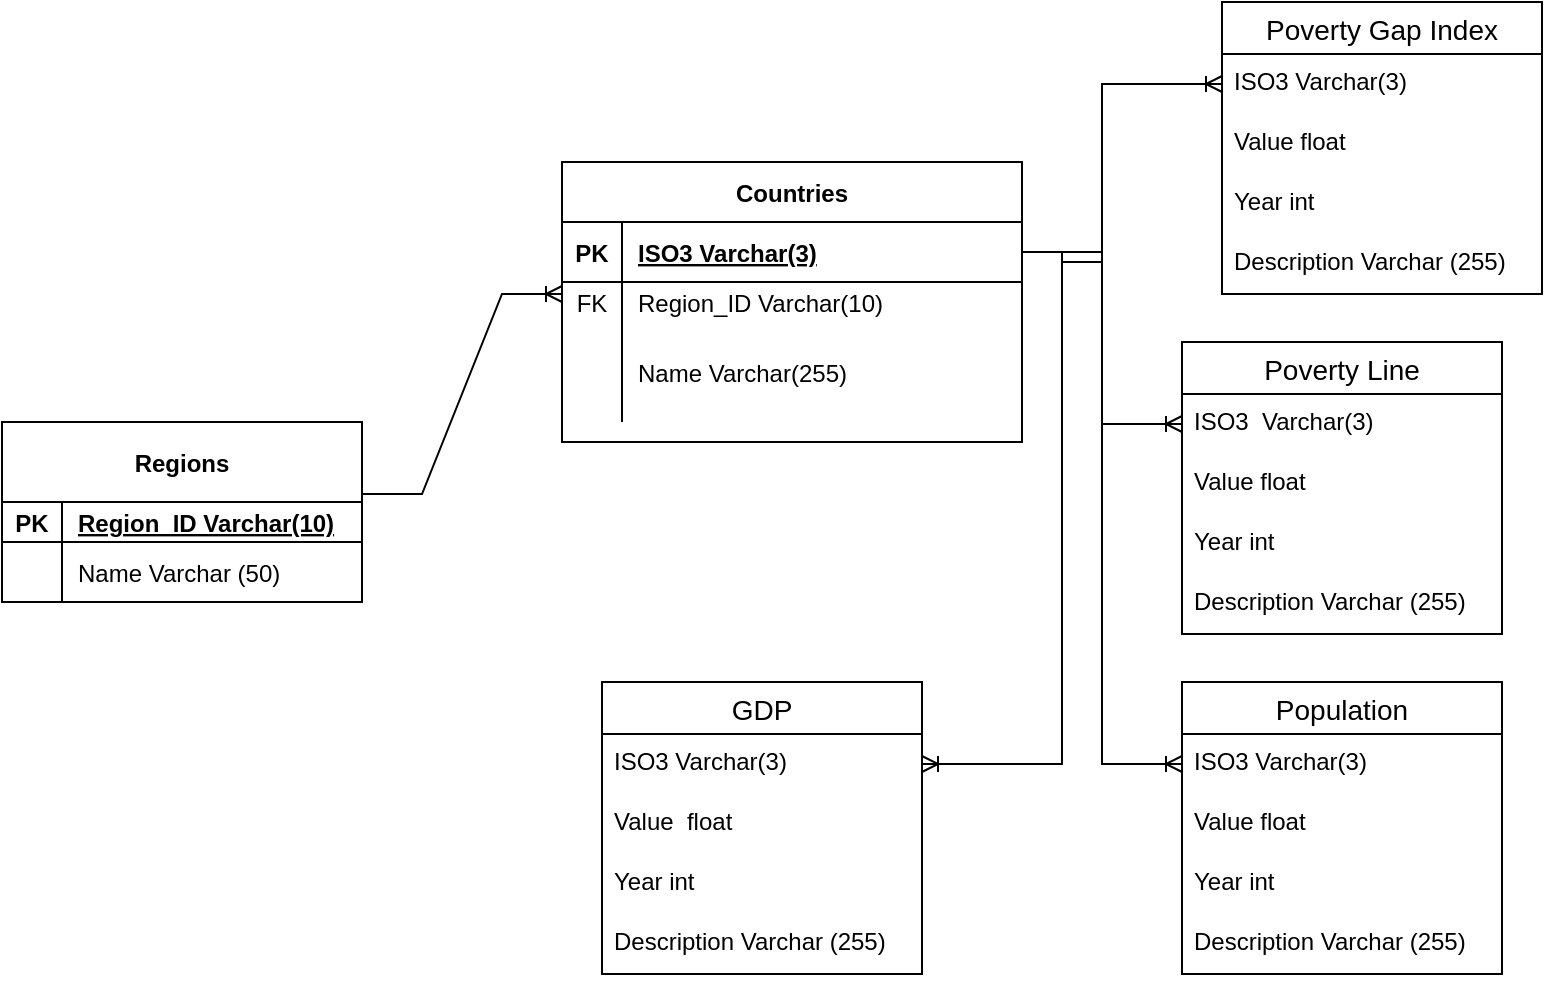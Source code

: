 <mxfile version="16.6.4" type="github">
  <diagram id="R2lEEEUBdFMjLlhIrx00" name="Page-1">
    <mxGraphModel dx="830" dy="567" grid="1" gridSize="10" guides="1" tooltips="1" connect="1" arrows="1" fold="1" page="1" pageScale="1" pageWidth="850" pageHeight="1100" math="0" shadow="0" extFonts="Permanent Marker^https://fonts.googleapis.com/css?family=Permanent+Marker">
      <root>
        <mxCell id="0" />
        <mxCell id="1" parent="0" />
        <mxCell id="oM6V65iMBJ9GmjcXWkwI-1" value="Countries" style="shape=table;startSize=30;container=1;collapsible=1;childLayout=tableLayout;fixedRows=1;rowLines=0;fontStyle=1;align=center;resizeLast=1;" vertex="1" parent="1">
          <mxGeometry x="280" y="90" width="230" height="140" as="geometry" />
        </mxCell>
        <mxCell id="oM6V65iMBJ9GmjcXWkwI-2" value="" style="shape=tableRow;horizontal=0;startSize=0;swimlaneHead=0;swimlaneBody=0;fillColor=none;collapsible=0;dropTarget=0;points=[[0,0.5],[1,0.5]];portConstraint=eastwest;top=0;left=0;right=0;bottom=1;" vertex="1" parent="oM6V65iMBJ9GmjcXWkwI-1">
          <mxGeometry y="30" width="230" height="30" as="geometry" />
        </mxCell>
        <mxCell id="oM6V65iMBJ9GmjcXWkwI-3" value="PK" style="shape=partialRectangle;connectable=0;fillColor=none;top=0;left=0;bottom=0;right=0;fontStyle=1;overflow=hidden;" vertex="1" parent="oM6V65iMBJ9GmjcXWkwI-2">
          <mxGeometry width="30" height="30" as="geometry">
            <mxRectangle width="30" height="30" as="alternateBounds" />
          </mxGeometry>
        </mxCell>
        <mxCell id="oM6V65iMBJ9GmjcXWkwI-4" value="ISO3 Varchar(3)" style="shape=partialRectangle;connectable=0;fillColor=none;top=0;left=0;bottom=0;right=0;align=left;spacingLeft=6;fontStyle=5;overflow=hidden;" vertex="1" parent="oM6V65iMBJ9GmjcXWkwI-2">
          <mxGeometry x="30" width="200" height="30" as="geometry">
            <mxRectangle width="200" height="30" as="alternateBounds" />
          </mxGeometry>
        </mxCell>
        <mxCell id="oM6V65iMBJ9GmjcXWkwI-14" value="" style="shape=tableRow;horizontal=0;startSize=0;swimlaneHead=0;swimlaneBody=0;fillColor=none;collapsible=0;dropTarget=0;points=[[0,0.5],[1,0.5]];portConstraint=eastwest;top=0;left=0;right=0;bottom=0;" vertex="1" parent="oM6V65iMBJ9GmjcXWkwI-1">
          <mxGeometry y="60" width="230" height="20" as="geometry" />
        </mxCell>
        <mxCell id="oM6V65iMBJ9GmjcXWkwI-15" value="FK" style="shape=partialRectangle;connectable=0;fillColor=none;top=0;left=0;bottom=0;right=0;fontStyle=0;overflow=hidden;" vertex="1" parent="oM6V65iMBJ9GmjcXWkwI-14">
          <mxGeometry width="30" height="20" as="geometry">
            <mxRectangle width="30" height="20" as="alternateBounds" />
          </mxGeometry>
        </mxCell>
        <mxCell id="oM6V65iMBJ9GmjcXWkwI-16" value="Region_ID Varchar(10)" style="shape=partialRectangle;connectable=0;fillColor=none;top=0;left=0;bottom=0;right=0;align=left;spacingLeft=6;fontStyle=0;overflow=hidden;" vertex="1" parent="oM6V65iMBJ9GmjcXWkwI-14">
          <mxGeometry x="30" width="200" height="20" as="geometry">
            <mxRectangle width="200" height="20" as="alternateBounds" />
          </mxGeometry>
        </mxCell>
        <mxCell id="oM6V65iMBJ9GmjcXWkwI-5" value="" style="shape=tableRow;horizontal=0;startSize=0;swimlaneHead=0;swimlaneBody=0;fillColor=none;collapsible=0;dropTarget=0;points=[[0,0.5],[1,0.5]];portConstraint=eastwest;top=0;left=0;right=0;bottom=0;" vertex="1" parent="oM6V65iMBJ9GmjcXWkwI-1">
          <mxGeometry y="80" width="230" height="50" as="geometry" />
        </mxCell>
        <mxCell id="oM6V65iMBJ9GmjcXWkwI-6" value="" style="shape=partialRectangle;connectable=0;fillColor=none;top=0;left=0;bottom=0;right=0;editable=1;overflow=hidden;" vertex="1" parent="oM6V65iMBJ9GmjcXWkwI-5">
          <mxGeometry width="30" height="50" as="geometry">
            <mxRectangle width="30" height="50" as="alternateBounds" />
          </mxGeometry>
        </mxCell>
        <mxCell id="oM6V65iMBJ9GmjcXWkwI-7" value="Name Varchar(255)" style="shape=partialRectangle;connectable=0;fillColor=none;top=0;left=0;bottom=0;right=0;align=left;spacingLeft=6;overflow=hidden;" vertex="1" parent="oM6V65iMBJ9GmjcXWkwI-5">
          <mxGeometry x="30" width="200" height="50" as="geometry">
            <mxRectangle width="200" height="50" as="alternateBounds" />
          </mxGeometry>
        </mxCell>
        <mxCell id="oM6V65iMBJ9GmjcXWkwI-17" value="Regions" style="shape=table;startSize=40;container=1;collapsible=1;childLayout=tableLayout;fixedRows=1;rowLines=0;fontStyle=1;align=center;resizeLast=1;" vertex="1" parent="1">
          <mxGeometry y="220" width="180" height="90" as="geometry" />
        </mxCell>
        <mxCell id="oM6V65iMBJ9GmjcXWkwI-18" value="" style="shape=tableRow;horizontal=0;startSize=0;swimlaneHead=0;swimlaneBody=0;fillColor=none;collapsible=0;dropTarget=0;points=[[0,0.5],[1,0.5]];portConstraint=eastwest;top=0;left=0;right=0;bottom=1;" vertex="1" parent="oM6V65iMBJ9GmjcXWkwI-17">
          <mxGeometry y="40" width="180" height="20" as="geometry" />
        </mxCell>
        <mxCell id="oM6V65iMBJ9GmjcXWkwI-19" value="PK" style="shape=partialRectangle;connectable=0;fillColor=none;top=0;left=0;bottom=0;right=0;fontStyle=1;overflow=hidden;" vertex="1" parent="oM6V65iMBJ9GmjcXWkwI-18">
          <mxGeometry width="30" height="20" as="geometry">
            <mxRectangle width="30" height="20" as="alternateBounds" />
          </mxGeometry>
        </mxCell>
        <mxCell id="oM6V65iMBJ9GmjcXWkwI-20" value="Region_ID Varchar(10)" style="shape=partialRectangle;connectable=0;fillColor=none;top=0;left=0;bottom=0;right=0;align=left;spacingLeft=6;fontStyle=5;overflow=hidden;" vertex="1" parent="oM6V65iMBJ9GmjcXWkwI-18">
          <mxGeometry x="30" width="150" height="20" as="geometry">
            <mxRectangle width="150" height="20" as="alternateBounds" />
          </mxGeometry>
        </mxCell>
        <mxCell id="oM6V65iMBJ9GmjcXWkwI-21" value="" style="shape=tableRow;horizontal=0;startSize=0;swimlaneHead=0;swimlaneBody=0;fillColor=none;collapsible=0;dropTarget=0;points=[[0,0.5],[1,0.5]];portConstraint=eastwest;top=0;left=0;right=0;bottom=0;" vertex="1" parent="oM6V65iMBJ9GmjcXWkwI-17">
          <mxGeometry y="60" width="180" height="30" as="geometry" />
        </mxCell>
        <mxCell id="oM6V65iMBJ9GmjcXWkwI-22" value="" style="shape=partialRectangle;connectable=0;fillColor=none;top=0;left=0;bottom=0;right=0;editable=1;overflow=hidden;" vertex="1" parent="oM6V65iMBJ9GmjcXWkwI-21">
          <mxGeometry width="30" height="30" as="geometry">
            <mxRectangle width="30" height="30" as="alternateBounds" />
          </mxGeometry>
        </mxCell>
        <mxCell id="oM6V65iMBJ9GmjcXWkwI-23" value="Name Varchar (50)" style="shape=partialRectangle;connectable=0;fillColor=none;top=0;left=0;bottom=0;right=0;align=left;spacingLeft=6;overflow=hidden;" vertex="1" parent="oM6V65iMBJ9GmjcXWkwI-21">
          <mxGeometry x="30" width="150" height="30" as="geometry">
            <mxRectangle width="150" height="30" as="alternateBounds" />
          </mxGeometry>
        </mxCell>
        <mxCell id="oM6V65iMBJ9GmjcXWkwI-46" value="Poverty Gap Index" style="swimlane;fontStyle=0;childLayout=stackLayout;horizontal=1;startSize=26;horizontalStack=0;resizeParent=1;resizeParentMax=0;resizeLast=0;collapsible=1;marginBottom=0;align=center;fontSize=14;" vertex="1" parent="1">
          <mxGeometry x="610" y="10" width="160" height="146" as="geometry" />
        </mxCell>
        <mxCell id="oM6V65iMBJ9GmjcXWkwI-47" value="ISO3 Varchar(3)" style="text;strokeColor=none;fillColor=none;spacingLeft=4;spacingRight=4;overflow=hidden;rotatable=0;points=[[0,0.5],[1,0.5]];portConstraint=eastwest;fontSize=12;" vertex="1" parent="oM6V65iMBJ9GmjcXWkwI-46">
          <mxGeometry y="26" width="160" height="30" as="geometry" />
        </mxCell>
        <mxCell id="oM6V65iMBJ9GmjcXWkwI-49" value="Value float" style="text;strokeColor=none;fillColor=none;spacingLeft=4;spacingRight=4;overflow=hidden;rotatable=0;points=[[0,0.5],[1,0.5]];portConstraint=eastwest;fontSize=12;" vertex="1" parent="oM6V65iMBJ9GmjcXWkwI-46">
          <mxGeometry y="56" width="160" height="30" as="geometry" />
        </mxCell>
        <mxCell id="oM6V65iMBJ9GmjcXWkwI-48" value="Year int" style="text;strokeColor=none;fillColor=none;spacingLeft=4;spacingRight=4;overflow=hidden;rotatable=0;points=[[0,0.5],[1,0.5]];portConstraint=eastwest;fontSize=12;" vertex="1" parent="oM6V65iMBJ9GmjcXWkwI-46">
          <mxGeometry y="86" width="160" height="30" as="geometry" />
        </mxCell>
        <mxCell id="oM6V65iMBJ9GmjcXWkwI-83" value="Description Varchar (255)" style="text;strokeColor=none;fillColor=none;spacingLeft=4;spacingRight=4;overflow=hidden;rotatable=0;points=[[0,0.5],[1,0.5]];portConstraint=eastwest;fontSize=12;" vertex="1" parent="oM6V65iMBJ9GmjcXWkwI-46">
          <mxGeometry y="116" width="160" height="30" as="geometry" />
        </mxCell>
        <mxCell id="oM6V65iMBJ9GmjcXWkwI-54" value="Poverty Line" style="swimlane;fontStyle=0;childLayout=stackLayout;horizontal=1;startSize=26;horizontalStack=0;resizeParent=1;resizeParentMax=0;resizeLast=0;collapsible=1;marginBottom=0;align=center;fontSize=14;" vertex="1" parent="1">
          <mxGeometry x="590" y="180" width="160" height="146" as="geometry" />
        </mxCell>
        <mxCell id="oM6V65iMBJ9GmjcXWkwI-55" value="ISO3  Varchar(3)" style="text;strokeColor=none;fillColor=none;spacingLeft=4;spacingRight=4;overflow=hidden;rotatable=0;points=[[0,0.5],[1,0.5]];portConstraint=eastwest;fontSize=12;" vertex="1" parent="oM6V65iMBJ9GmjcXWkwI-54">
          <mxGeometry y="26" width="160" height="30" as="geometry" />
        </mxCell>
        <mxCell id="oM6V65iMBJ9GmjcXWkwI-56" value="Value float" style="text;strokeColor=none;fillColor=none;spacingLeft=4;spacingRight=4;overflow=hidden;rotatable=0;points=[[0,0.5],[1,0.5]];portConstraint=eastwest;fontSize=12;" vertex="1" parent="oM6V65iMBJ9GmjcXWkwI-54">
          <mxGeometry y="56" width="160" height="30" as="geometry" />
        </mxCell>
        <mxCell id="oM6V65iMBJ9GmjcXWkwI-57" value="Year int " style="text;strokeColor=none;fillColor=none;spacingLeft=4;spacingRight=4;overflow=hidden;rotatable=0;points=[[0,0.5],[1,0.5]];portConstraint=eastwest;fontSize=12;" vertex="1" parent="oM6V65iMBJ9GmjcXWkwI-54">
          <mxGeometry y="86" width="160" height="30" as="geometry" />
        </mxCell>
        <mxCell id="oM6V65iMBJ9GmjcXWkwI-84" value="Description Varchar (255)" style="text;strokeColor=none;fillColor=none;spacingLeft=4;spacingRight=4;overflow=hidden;rotatable=0;points=[[0,0.5],[1,0.5]];portConstraint=eastwest;fontSize=12;" vertex="1" parent="oM6V65iMBJ9GmjcXWkwI-54">
          <mxGeometry y="116" width="160" height="30" as="geometry" />
        </mxCell>
        <mxCell id="oM6V65iMBJ9GmjcXWkwI-58" value="Population" style="swimlane;fontStyle=0;childLayout=stackLayout;horizontal=1;startSize=26;horizontalStack=0;resizeParent=1;resizeParentMax=0;resizeLast=0;collapsible=1;marginBottom=0;align=center;fontSize=14;" vertex="1" parent="1">
          <mxGeometry x="590" y="350" width="160" height="146" as="geometry" />
        </mxCell>
        <mxCell id="oM6V65iMBJ9GmjcXWkwI-59" value="ISO3 Varchar(3)" style="text;strokeColor=none;fillColor=none;spacingLeft=4;spacingRight=4;overflow=hidden;rotatable=0;points=[[0,0.5],[1,0.5]];portConstraint=eastwest;fontSize=12;" vertex="1" parent="oM6V65iMBJ9GmjcXWkwI-58">
          <mxGeometry y="26" width="160" height="30" as="geometry" />
        </mxCell>
        <mxCell id="oM6V65iMBJ9GmjcXWkwI-60" value="Value float" style="text;strokeColor=none;fillColor=none;spacingLeft=4;spacingRight=4;overflow=hidden;rotatable=0;points=[[0,0.5],[1,0.5]];portConstraint=eastwest;fontSize=12;" vertex="1" parent="oM6V65iMBJ9GmjcXWkwI-58">
          <mxGeometry y="56" width="160" height="30" as="geometry" />
        </mxCell>
        <mxCell id="oM6V65iMBJ9GmjcXWkwI-61" value="Year int" style="text;strokeColor=none;fillColor=none;spacingLeft=4;spacingRight=4;overflow=hidden;rotatable=0;points=[[0,0.5],[1,0.5]];portConstraint=eastwest;fontSize=12;" vertex="1" parent="oM6V65iMBJ9GmjcXWkwI-58">
          <mxGeometry y="86" width="160" height="30" as="geometry" />
        </mxCell>
        <mxCell id="oM6V65iMBJ9GmjcXWkwI-85" value="Description Varchar (255)" style="text;strokeColor=none;fillColor=none;spacingLeft=4;spacingRight=4;overflow=hidden;rotatable=0;points=[[0,0.5],[1,0.5]];portConstraint=eastwest;fontSize=12;" vertex="1" parent="oM6V65iMBJ9GmjcXWkwI-58">
          <mxGeometry y="116" width="160" height="30" as="geometry" />
        </mxCell>
        <mxCell id="oM6V65iMBJ9GmjcXWkwI-62" value="GDP" style="swimlane;fontStyle=0;childLayout=stackLayout;horizontal=1;startSize=26;horizontalStack=0;resizeParent=1;resizeParentMax=0;resizeLast=0;collapsible=1;marginBottom=0;align=center;fontSize=14;" vertex="1" parent="1">
          <mxGeometry x="300" y="350" width="160" height="146" as="geometry" />
        </mxCell>
        <mxCell id="oM6V65iMBJ9GmjcXWkwI-63" value="ISO3 Varchar(3)" style="text;strokeColor=none;fillColor=none;spacingLeft=4;spacingRight=4;overflow=hidden;rotatable=0;points=[[0,0.5],[1,0.5]];portConstraint=eastwest;fontSize=12;" vertex="1" parent="oM6V65iMBJ9GmjcXWkwI-62">
          <mxGeometry y="26" width="160" height="30" as="geometry" />
        </mxCell>
        <mxCell id="oM6V65iMBJ9GmjcXWkwI-64" value="Value  float " style="text;strokeColor=none;fillColor=none;spacingLeft=4;spacingRight=4;overflow=hidden;rotatable=0;points=[[0,0.5],[1,0.5]];portConstraint=eastwest;fontSize=12;" vertex="1" parent="oM6V65iMBJ9GmjcXWkwI-62">
          <mxGeometry y="56" width="160" height="30" as="geometry" />
        </mxCell>
        <mxCell id="oM6V65iMBJ9GmjcXWkwI-65" value="Year int" style="text;strokeColor=none;fillColor=none;spacingLeft=4;spacingRight=4;overflow=hidden;rotatable=0;points=[[0,0.5],[1,0.5]];portConstraint=eastwest;fontSize=12;" vertex="1" parent="oM6V65iMBJ9GmjcXWkwI-62">
          <mxGeometry y="86" width="160" height="30" as="geometry" />
        </mxCell>
        <mxCell id="oM6V65iMBJ9GmjcXWkwI-86" value="Description Varchar (255)" style="text;strokeColor=none;fillColor=none;spacingLeft=4;spacingRight=4;overflow=hidden;rotatable=0;points=[[0,0.5],[1,0.5]];portConstraint=eastwest;fontSize=12;" vertex="1" parent="oM6V65iMBJ9GmjcXWkwI-62">
          <mxGeometry y="116" width="160" height="30" as="geometry" />
        </mxCell>
        <mxCell id="oM6V65iMBJ9GmjcXWkwI-89" value="" style="edgeStyle=entityRelationEdgeStyle;fontSize=12;html=1;endArrow=ERoneToMany;rounded=0;" edge="1" parent="1">
          <mxGeometry width="100" height="100" relative="1" as="geometry">
            <mxPoint x="180" y="256" as="sourcePoint" />
            <mxPoint x="280" y="156" as="targetPoint" />
          </mxGeometry>
        </mxCell>
        <mxCell id="oM6V65iMBJ9GmjcXWkwI-93" style="edgeStyle=orthogonalEdgeStyle;rounded=0;orthogonalLoop=1;jettySize=auto;html=1;exitX=1;exitY=0.5;exitDx=0;exitDy=0;entryX=0;entryY=0.5;entryDx=0;entryDy=0;endArrow=ERoneToMany;endFill=0;" edge="1" parent="1" source="oM6V65iMBJ9GmjcXWkwI-2" target="oM6V65iMBJ9GmjcXWkwI-55">
          <mxGeometry relative="1" as="geometry" />
        </mxCell>
        <mxCell id="oM6V65iMBJ9GmjcXWkwI-94" style="edgeStyle=orthogonalEdgeStyle;rounded=0;orthogonalLoop=1;jettySize=auto;html=1;exitX=1;exitY=0.5;exitDx=0;exitDy=0;entryX=0;entryY=0.5;entryDx=0;entryDy=0;endArrow=ERoneToMany;endFill=0;" edge="1" parent="1" source="oM6V65iMBJ9GmjcXWkwI-2" target="oM6V65iMBJ9GmjcXWkwI-59">
          <mxGeometry relative="1" as="geometry" />
        </mxCell>
        <mxCell id="oM6V65iMBJ9GmjcXWkwI-97" style="edgeStyle=orthogonalEdgeStyle;rounded=0;orthogonalLoop=1;jettySize=auto;html=1;entryX=0;entryY=0.5;entryDx=0;entryDy=0;endArrow=ERoneToMany;endFill=0;" edge="1" parent="1" target="oM6V65iMBJ9GmjcXWkwI-47">
          <mxGeometry relative="1" as="geometry">
            <mxPoint x="530" y="140" as="sourcePoint" />
            <Array as="points">
              <mxPoint x="550" y="140" />
              <mxPoint x="550" y="51" />
            </Array>
          </mxGeometry>
        </mxCell>
        <mxCell id="oM6V65iMBJ9GmjcXWkwI-98" style="edgeStyle=orthogonalEdgeStyle;rounded=0;orthogonalLoop=1;jettySize=auto;html=1;exitX=1;exitY=0.5;exitDx=0;exitDy=0;entryX=1;entryY=0.5;entryDx=0;entryDy=0;endArrow=ERoneToMany;endFill=0;" edge="1" parent="1" source="oM6V65iMBJ9GmjcXWkwI-2" target="oM6V65iMBJ9GmjcXWkwI-63">
          <mxGeometry relative="1" as="geometry">
            <Array as="points">
              <mxPoint x="530" y="135" />
              <mxPoint x="530" y="391" />
            </Array>
          </mxGeometry>
        </mxCell>
      </root>
    </mxGraphModel>
  </diagram>
</mxfile>
